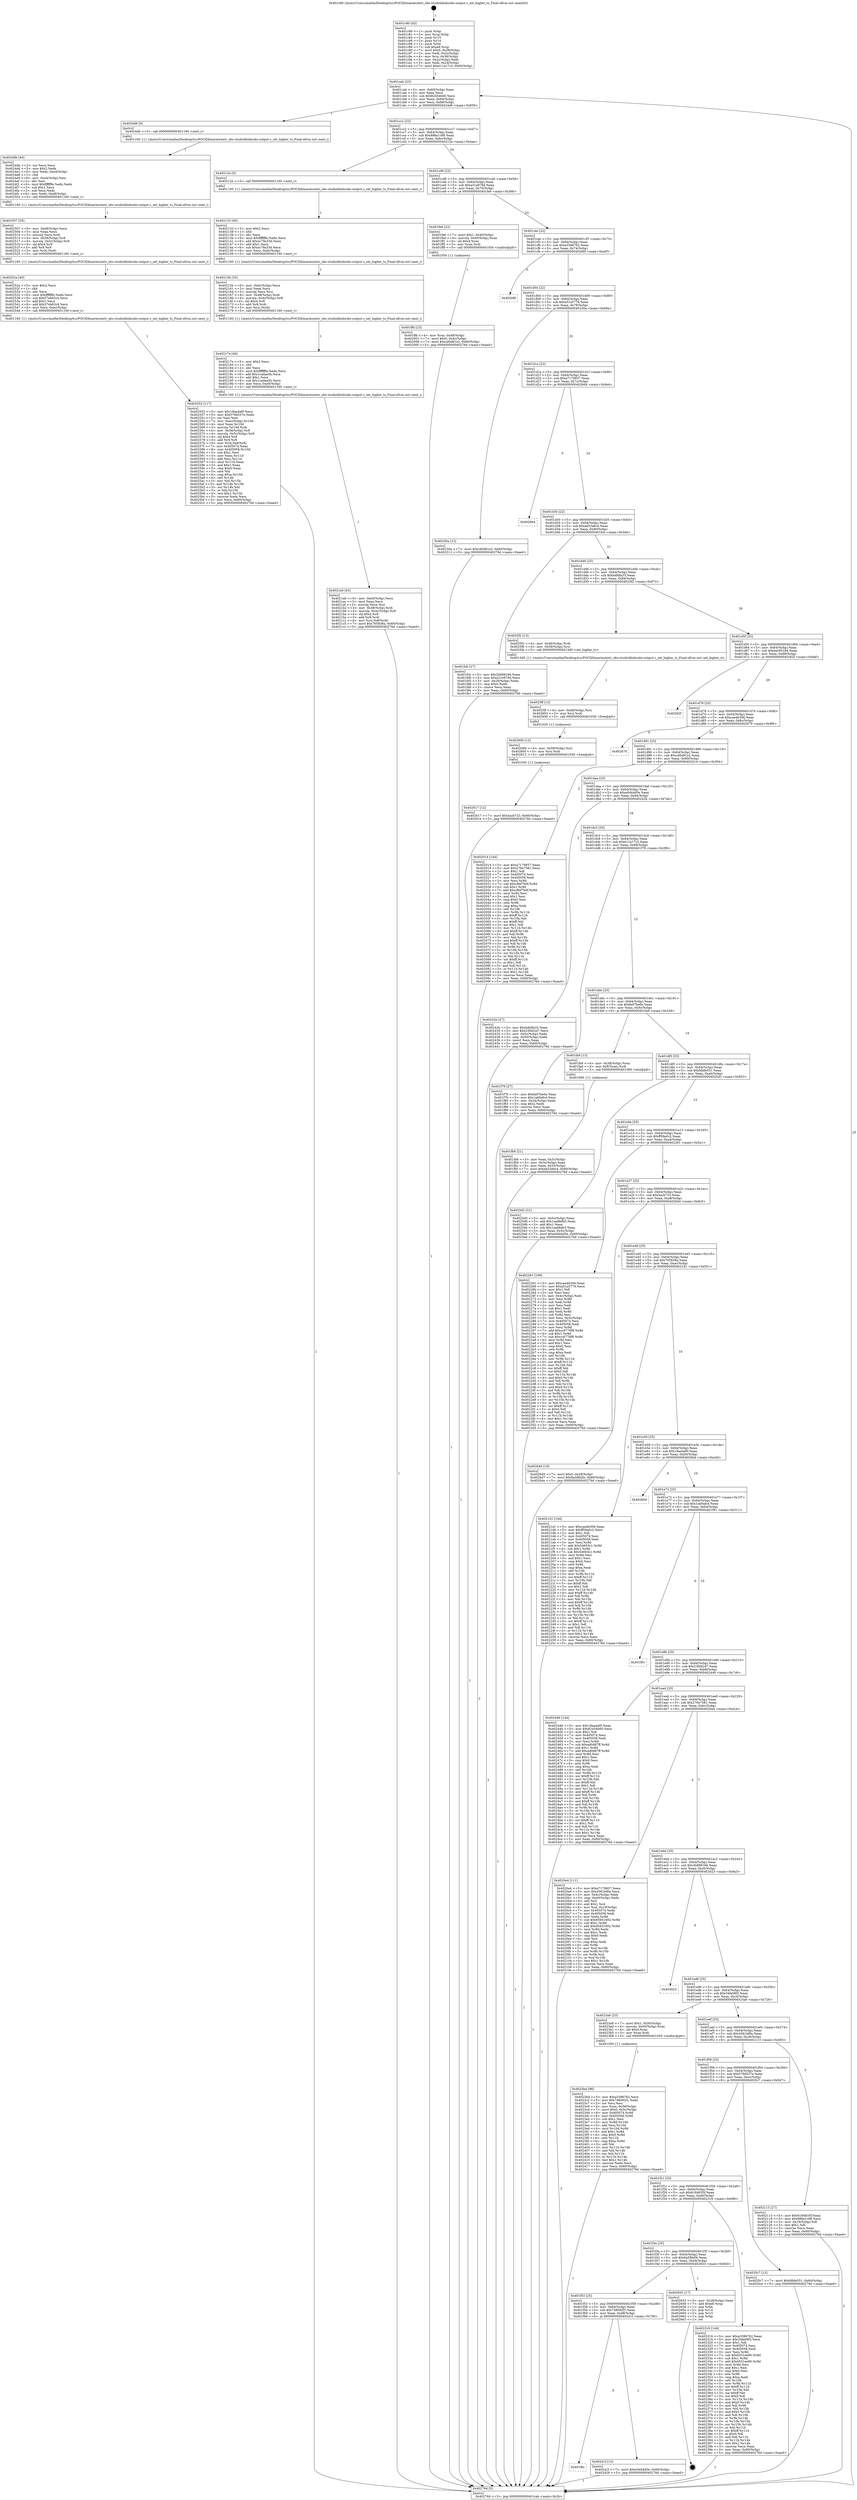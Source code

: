 digraph "0x401c80" {
  label = "0x401c80 (/mnt/c/Users/mathe/Desktop/tcc/POCII/binaries/extr_obs-studiolibobsobs-output.c_set_higher_ts_Final-ollvm.out::main(0))"
  labelloc = "t"
  node[shape=record]

  Entry [label="",width=0.3,height=0.3,shape=circle,fillcolor=black,style=filled]
  "0x401cab" [label="{
     0x401cab [23]\l
     | [instrs]\l
     &nbsp;&nbsp;0x401cab \<+3\>: mov -0x60(%rbp),%eax\l
     &nbsp;&nbsp;0x401cae \<+2\>: mov %eax,%ecx\l
     &nbsp;&nbsp;0x401cb0 \<+6\>: sub $0x82454b60,%ecx\l
     &nbsp;&nbsp;0x401cb6 \<+3\>: mov %eax,-0x64(%rbp)\l
     &nbsp;&nbsp;0x401cb9 \<+3\>: mov %ecx,-0x68(%rbp)\l
     &nbsp;&nbsp;0x401cbc \<+6\>: je 00000000004024d6 \<main+0x856\>\l
  }"]
  "0x4024d6" [label="{
     0x4024d6 [5]\l
     | [instrs]\l
     &nbsp;&nbsp;0x4024d6 \<+5\>: call 0000000000401160 \<next_i\>\l
     | [calls]\l
     &nbsp;&nbsp;0x401160 \{1\} (/mnt/c/Users/mathe/Desktop/tcc/POCII/binaries/extr_obs-studiolibobsobs-output.c_set_higher_ts_Final-ollvm.out::next_i)\l
  }"]
  "0x401cc2" [label="{
     0x401cc2 [22]\l
     | [instrs]\l
     &nbsp;&nbsp;0x401cc2 \<+5\>: jmp 0000000000401cc7 \<main+0x47\>\l
     &nbsp;&nbsp;0x401cc7 \<+3\>: mov -0x64(%rbp),%eax\l
     &nbsp;&nbsp;0x401cca \<+5\>: sub $0x888a1c98,%eax\l
     &nbsp;&nbsp;0x401ccf \<+3\>: mov %eax,-0x6c(%rbp)\l
     &nbsp;&nbsp;0x401cd2 \<+6\>: je 000000000040212e \<main+0x4ae\>\l
  }"]
  Exit [label="",width=0.3,height=0.3,shape=circle,fillcolor=black,style=filled,peripheries=2]
  "0x40212e" [label="{
     0x40212e [5]\l
     | [instrs]\l
     &nbsp;&nbsp;0x40212e \<+5\>: call 0000000000401160 \<next_i\>\l
     | [calls]\l
     &nbsp;&nbsp;0x401160 \{1\} (/mnt/c/Users/mathe/Desktop/tcc/POCII/binaries/extr_obs-studiolibobsobs-output.c_set_higher_ts_Final-ollvm.out::next_i)\l
  }"]
  "0x401cd8" [label="{
     0x401cd8 [22]\l
     | [instrs]\l
     &nbsp;&nbsp;0x401cd8 \<+5\>: jmp 0000000000401cdd \<main+0x5d\>\l
     &nbsp;&nbsp;0x401cdd \<+3\>: mov -0x64(%rbp),%eax\l
     &nbsp;&nbsp;0x401ce0 \<+5\>: sub $0xa31e9794,%eax\l
     &nbsp;&nbsp;0x401ce5 \<+3\>: mov %eax,-0x70(%rbp)\l
     &nbsp;&nbsp;0x401ce8 \<+6\>: je 0000000000401fe6 \<main+0x366\>\l
  }"]
  "0x402617" [label="{
     0x402617 [12]\l
     | [instrs]\l
     &nbsp;&nbsp;0x402617 \<+7\>: movl $0x5acb723,-0x60(%rbp)\l
     &nbsp;&nbsp;0x40261e \<+5\>: jmp 000000000040276d \<main+0xaed\>\l
  }"]
  "0x401fe6" [label="{
     0x401fe6 [23]\l
     | [instrs]\l
     &nbsp;&nbsp;0x401fe6 \<+7\>: movl $0x1,-0x40(%rbp)\l
     &nbsp;&nbsp;0x401fed \<+4\>: movslq -0x40(%rbp),%rax\l
     &nbsp;&nbsp;0x401ff1 \<+4\>: shl $0x4,%rax\l
     &nbsp;&nbsp;0x401ff5 \<+3\>: mov %rax,%rdi\l
     &nbsp;&nbsp;0x401ff8 \<+5\>: call 0000000000401050 \<malloc@plt\>\l
     | [calls]\l
     &nbsp;&nbsp;0x401050 \{1\} (unknown)\l
  }"]
  "0x401cee" [label="{
     0x401cee [22]\l
     | [instrs]\l
     &nbsp;&nbsp;0x401cee \<+5\>: jmp 0000000000401cf3 \<main+0x73\>\l
     &nbsp;&nbsp;0x401cf3 \<+3\>: mov -0x64(%rbp),%eax\l
     &nbsp;&nbsp;0x401cf6 \<+5\>: sub $0xa3396762,%eax\l
     &nbsp;&nbsp;0x401cfb \<+3\>: mov %eax,-0x74(%rbp)\l
     &nbsp;&nbsp;0x401cfe \<+6\>: je 000000000040268f \<main+0xa0f\>\l
  }"]
  "0x40260b" [label="{
     0x40260b [12]\l
     | [instrs]\l
     &nbsp;&nbsp;0x40260b \<+4\>: mov -0x58(%rbp),%rsi\l
     &nbsp;&nbsp;0x40260f \<+3\>: mov %rsi,%rdi\l
     &nbsp;&nbsp;0x402612 \<+5\>: call 0000000000401030 \<free@plt\>\l
     | [calls]\l
     &nbsp;&nbsp;0x401030 \{1\} (unknown)\l
  }"]
  "0x40268f" [label="{
     0x40268f\l
  }", style=dashed]
  "0x401d04" [label="{
     0x401d04 [22]\l
     | [instrs]\l
     &nbsp;&nbsp;0x401d04 \<+5\>: jmp 0000000000401d09 \<main+0x89\>\l
     &nbsp;&nbsp;0x401d09 \<+3\>: mov -0x64(%rbp),%eax\l
     &nbsp;&nbsp;0x401d0c \<+5\>: sub $0xa51a5776,%eax\l
     &nbsp;&nbsp;0x401d11 \<+3\>: mov %eax,-0x78(%rbp)\l
     &nbsp;&nbsp;0x401d14 \<+6\>: je 000000000040230a \<main+0x68a\>\l
  }"]
  "0x4025ff" [label="{
     0x4025ff [12]\l
     | [instrs]\l
     &nbsp;&nbsp;0x4025ff \<+4\>: mov -0x48(%rbp),%rsi\l
     &nbsp;&nbsp;0x402603 \<+3\>: mov %rsi,%rdi\l
     &nbsp;&nbsp;0x402606 \<+5\>: call 0000000000401030 \<free@plt\>\l
     | [calls]\l
     &nbsp;&nbsp;0x401030 \{1\} (unknown)\l
  }"]
  "0x40230a" [label="{
     0x40230a [12]\l
     | [instrs]\l
     &nbsp;&nbsp;0x40230a \<+7\>: movl $0xcd0d81e2,-0x60(%rbp)\l
     &nbsp;&nbsp;0x402311 \<+5\>: jmp 000000000040276d \<main+0xaed\>\l
  }"]
  "0x401d1a" [label="{
     0x401d1a [22]\l
     | [instrs]\l
     &nbsp;&nbsp;0x401d1a \<+5\>: jmp 0000000000401d1f \<main+0x9f\>\l
     &nbsp;&nbsp;0x401d1f \<+3\>: mov -0x64(%rbp),%eax\l
     &nbsp;&nbsp;0x401d22 \<+5\>: sub $0xa7179937,%eax\l
     &nbsp;&nbsp;0x401d27 \<+3\>: mov %eax,-0x7c(%rbp)\l
     &nbsp;&nbsp;0x401d2a \<+6\>: je 0000000000402664 \<main+0x9e4\>\l
  }"]
  "0x402552" [label="{
     0x402552 [117]\l
     | [instrs]\l
     &nbsp;&nbsp;0x402552 \<+5\>: mov $0x18aa4af0,%ecx\l
     &nbsp;&nbsp;0x402557 \<+5\>: mov $0x579d537e,%edx\l
     &nbsp;&nbsp;0x40255c \<+2\>: xor %esi,%esi\l
     &nbsp;&nbsp;0x40255e \<+7\>: mov -0xec(%rbp),%r10d\l
     &nbsp;&nbsp;0x402565 \<+4\>: imul %eax,%r10d\l
     &nbsp;&nbsp;0x402569 \<+3\>: movslq %r10d,%rdi\l
     &nbsp;&nbsp;0x40256c \<+4\>: mov -0x58(%rbp),%r8\l
     &nbsp;&nbsp;0x402570 \<+4\>: movslq -0x5c(%rbp),%r9\l
     &nbsp;&nbsp;0x402574 \<+4\>: shl $0x4,%r9\l
     &nbsp;&nbsp;0x402578 \<+3\>: add %r9,%r8\l
     &nbsp;&nbsp;0x40257b \<+4\>: mov %rdi,0x8(%r8)\l
     &nbsp;&nbsp;0x40257f \<+7\>: mov 0x405074,%eax\l
     &nbsp;&nbsp;0x402586 \<+8\>: mov 0x405058,%r10d\l
     &nbsp;&nbsp;0x40258e \<+3\>: sub $0x1,%esi\l
     &nbsp;&nbsp;0x402591 \<+3\>: mov %eax,%r11d\l
     &nbsp;&nbsp;0x402594 \<+3\>: add %esi,%r11d\l
     &nbsp;&nbsp;0x402597 \<+4\>: imul %r11d,%eax\l
     &nbsp;&nbsp;0x40259b \<+3\>: and $0x1,%eax\l
     &nbsp;&nbsp;0x40259e \<+3\>: cmp $0x0,%eax\l
     &nbsp;&nbsp;0x4025a1 \<+3\>: sete %bl\l
     &nbsp;&nbsp;0x4025a4 \<+4\>: cmp $0xa,%r10d\l
     &nbsp;&nbsp;0x4025a8 \<+4\>: setl %r14b\l
     &nbsp;&nbsp;0x4025ac \<+3\>: mov %bl,%r15b\l
     &nbsp;&nbsp;0x4025af \<+3\>: and %r14b,%r15b\l
     &nbsp;&nbsp;0x4025b2 \<+3\>: xor %r14b,%bl\l
     &nbsp;&nbsp;0x4025b5 \<+3\>: or %bl,%r15b\l
     &nbsp;&nbsp;0x4025b8 \<+4\>: test $0x1,%r15b\l
     &nbsp;&nbsp;0x4025bc \<+3\>: cmovne %edx,%ecx\l
     &nbsp;&nbsp;0x4025bf \<+3\>: mov %ecx,-0x60(%rbp)\l
     &nbsp;&nbsp;0x4025c2 \<+5\>: jmp 000000000040276d \<main+0xaed\>\l
  }"]
  "0x402664" [label="{
     0x402664\l
  }", style=dashed]
  "0x401d30" [label="{
     0x401d30 [22]\l
     | [instrs]\l
     &nbsp;&nbsp;0x401d30 \<+5\>: jmp 0000000000401d35 \<main+0xb5\>\l
     &nbsp;&nbsp;0x401d35 \<+3\>: mov -0x64(%rbp),%eax\l
     &nbsp;&nbsp;0x401d38 \<+5\>: sub $0xab53a6c4,%eax\l
     &nbsp;&nbsp;0x401d3d \<+3\>: mov %eax,-0x80(%rbp)\l
     &nbsp;&nbsp;0x401d40 \<+6\>: je 0000000000401fcb \<main+0x34b\>\l
  }"]
  "0x40252a" [label="{
     0x40252a [40]\l
     | [instrs]\l
     &nbsp;&nbsp;0x40252a \<+5\>: mov $0x2,%ecx\l
     &nbsp;&nbsp;0x40252f \<+1\>: cltd\l
     &nbsp;&nbsp;0x402530 \<+2\>: idiv %ecx\l
     &nbsp;&nbsp;0x402532 \<+6\>: imul $0xfffffffe,%edx,%ecx\l
     &nbsp;&nbsp;0x402538 \<+6\>: sub $0x57eb62c4,%ecx\l
     &nbsp;&nbsp;0x40253e \<+3\>: add $0x1,%ecx\l
     &nbsp;&nbsp;0x402541 \<+6\>: add $0x57eb62c4,%ecx\l
     &nbsp;&nbsp;0x402547 \<+6\>: mov %ecx,-0xec(%rbp)\l
     &nbsp;&nbsp;0x40254d \<+5\>: call 0000000000401160 \<next_i\>\l
     | [calls]\l
     &nbsp;&nbsp;0x401160 \{1\} (/mnt/c/Users/mathe/Desktop/tcc/POCII/binaries/extr_obs-studiolibobsobs-output.c_set_higher_ts_Final-ollvm.out::next_i)\l
  }"]
  "0x401fcb" [label="{
     0x401fcb [27]\l
     | [instrs]\l
     &nbsp;&nbsp;0x401fcb \<+5\>: mov $0x2b898166,%eax\l
     &nbsp;&nbsp;0x401fd0 \<+5\>: mov $0xa31e9794,%ecx\l
     &nbsp;&nbsp;0x401fd5 \<+3\>: mov -0x20(%rbp),%edx\l
     &nbsp;&nbsp;0x401fd8 \<+3\>: cmp $0x0,%edx\l
     &nbsp;&nbsp;0x401fdb \<+3\>: cmove %ecx,%eax\l
     &nbsp;&nbsp;0x401fde \<+3\>: mov %eax,-0x60(%rbp)\l
     &nbsp;&nbsp;0x401fe1 \<+5\>: jmp 000000000040276d \<main+0xaed\>\l
  }"]
  "0x401d46" [label="{
     0x401d46 [25]\l
     | [instrs]\l
     &nbsp;&nbsp;0x401d46 \<+5\>: jmp 0000000000401d4b \<main+0xcb\>\l
     &nbsp;&nbsp;0x401d4b \<+3\>: mov -0x64(%rbp),%eax\l
     &nbsp;&nbsp;0x401d4e \<+5\>: sub $0xbdfdfa33,%eax\l
     &nbsp;&nbsp;0x401d53 \<+6\>: mov %eax,-0x84(%rbp)\l
     &nbsp;&nbsp;0x401d59 \<+6\>: je 00000000004025f2 \<main+0x972\>\l
  }"]
  "0x402507" [label="{
     0x402507 [35]\l
     | [instrs]\l
     &nbsp;&nbsp;0x402507 \<+6\>: mov -0xe8(%rbp),%ecx\l
     &nbsp;&nbsp;0x40250d \<+3\>: imul %eax,%ecx\l
     &nbsp;&nbsp;0x402510 \<+3\>: movslq %ecx,%rdi\l
     &nbsp;&nbsp;0x402513 \<+4\>: mov -0x58(%rbp),%r8\l
     &nbsp;&nbsp;0x402517 \<+4\>: movslq -0x5c(%rbp),%r9\l
     &nbsp;&nbsp;0x40251b \<+4\>: shl $0x4,%r9\l
     &nbsp;&nbsp;0x40251f \<+3\>: add %r9,%r8\l
     &nbsp;&nbsp;0x402522 \<+3\>: mov %rdi,(%r8)\l
     &nbsp;&nbsp;0x402525 \<+5\>: call 0000000000401160 \<next_i\>\l
     | [calls]\l
     &nbsp;&nbsp;0x401160 \{1\} (/mnt/c/Users/mathe/Desktop/tcc/POCII/binaries/extr_obs-studiolibobsobs-output.c_set_higher_ts_Final-ollvm.out::next_i)\l
  }"]
  "0x4025f2" [label="{
     0x4025f2 [13]\l
     | [instrs]\l
     &nbsp;&nbsp;0x4025f2 \<+4\>: mov -0x48(%rbp),%rdi\l
     &nbsp;&nbsp;0x4025f6 \<+4\>: mov -0x58(%rbp),%rsi\l
     &nbsp;&nbsp;0x4025fa \<+5\>: call 00000000004013d0 \<set_higher_ts\>\l
     | [calls]\l
     &nbsp;&nbsp;0x4013d0 \{1\} (/mnt/c/Users/mathe/Desktop/tcc/POCII/binaries/extr_obs-studiolibobsobs-output.c_set_higher_ts_Final-ollvm.out::set_higher_ts)\l
  }"]
  "0x401d5f" [label="{
     0x401d5f [25]\l
     | [instrs]\l
     &nbsp;&nbsp;0x401d5f \<+5\>: jmp 0000000000401d64 \<main+0xe4\>\l
     &nbsp;&nbsp;0x401d64 \<+3\>: mov -0x64(%rbp),%eax\l
     &nbsp;&nbsp;0x401d67 \<+5\>: sub $0xbec9518d,%eax\l
     &nbsp;&nbsp;0x401d6c \<+6\>: mov %eax,-0x88(%rbp)\l
     &nbsp;&nbsp;0x401d72 \<+6\>: je 000000000040262f \<main+0x9af\>\l
  }"]
  "0x4024db" [label="{
     0x4024db [44]\l
     | [instrs]\l
     &nbsp;&nbsp;0x4024db \<+2\>: xor %ecx,%ecx\l
     &nbsp;&nbsp;0x4024dd \<+5\>: mov $0x2,%edx\l
     &nbsp;&nbsp;0x4024e2 \<+6\>: mov %edx,-0xe4(%rbp)\l
     &nbsp;&nbsp;0x4024e8 \<+1\>: cltd\l
     &nbsp;&nbsp;0x4024e9 \<+6\>: mov -0xe4(%rbp),%esi\l
     &nbsp;&nbsp;0x4024ef \<+2\>: idiv %esi\l
     &nbsp;&nbsp;0x4024f1 \<+6\>: imul $0xfffffffe,%edx,%edx\l
     &nbsp;&nbsp;0x4024f7 \<+3\>: sub $0x1,%ecx\l
     &nbsp;&nbsp;0x4024fa \<+2\>: sub %ecx,%edx\l
     &nbsp;&nbsp;0x4024fc \<+6\>: mov %edx,-0xe8(%rbp)\l
     &nbsp;&nbsp;0x402502 \<+5\>: call 0000000000401160 \<next_i\>\l
     | [calls]\l
     &nbsp;&nbsp;0x401160 \{1\} (/mnt/c/Users/mathe/Desktop/tcc/POCII/binaries/extr_obs-studiolibobsobs-output.c_set_higher_ts_Final-ollvm.out::next_i)\l
  }"]
  "0x40262f" [label="{
     0x40262f\l
  }", style=dashed]
  "0x401d78" [label="{
     0x401d78 [25]\l
     | [instrs]\l
     &nbsp;&nbsp;0x401d78 \<+5\>: jmp 0000000000401d7d \<main+0xfd\>\l
     &nbsp;&nbsp;0x401d7d \<+3\>: mov -0x64(%rbp),%eax\l
     &nbsp;&nbsp;0x401d80 \<+5\>: sub $0xcae4b306,%eax\l
     &nbsp;&nbsp;0x401d85 \<+6\>: mov %eax,-0x8c(%rbp)\l
     &nbsp;&nbsp;0x401d8b \<+6\>: je 0000000000402670 \<main+0x9f0\>\l
  }"]
  "0x401f6c" [label="{
     0x401f6c\l
  }", style=dashed]
  "0x402670" [label="{
     0x402670\l
  }", style=dashed]
  "0x401d91" [label="{
     0x401d91 [25]\l
     | [instrs]\l
     &nbsp;&nbsp;0x401d91 \<+5\>: jmp 0000000000401d96 \<main+0x116\>\l
     &nbsp;&nbsp;0x401d96 \<+3\>: mov -0x64(%rbp),%eax\l
     &nbsp;&nbsp;0x401d99 \<+5\>: sub $0xcd0d81e2,%eax\l
     &nbsp;&nbsp;0x401d9e \<+6\>: mov %eax,-0x90(%rbp)\l
     &nbsp;&nbsp;0x401da4 \<+6\>: je 0000000000402014 \<main+0x394\>\l
  }"]
  "0x40241f" [label="{
     0x40241f [12]\l
     | [instrs]\l
     &nbsp;&nbsp;0x40241f \<+7\>: movl $0xe0d44d5e,-0x60(%rbp)\l
     &nbsp;&nbsp;0x402426 \<+5\>: jmp 000000000040276d \<main+0xaed\>\l
  }"]
  "0x402014" [label="{
     0x402014 [144]\l
     | [instrs]\l
     &nbsp;&nbsp;0x402014 \<+5\>: mov $0xa7179937,%eax\l
     &nbsp;&nbsp;0x402019 \<+5\>: mov $0x276e7581,%ecx\l
     &nbsp;&nbsp;0x40201e \<+2\>: mov $0x1,%dl\l
     &nbsp;&nbsp;0x402020 \<+7\>: mov 0x405074,%esi\l
     &nbsp;&nbsp;0x402027 \<+7\>: mov 0x405058,%edi\l
     &nbsp;&nbsp;0x40202e \<+3\>: mov %esi,%r8d\l
     &nbsp;&nbsp;0x402031 \<+7\>: sub $0xc8bf7b0f,%r8d\l
     &nbsp;&nbsp;0x402038 \<+4\>: sub $0x1,%r8d\l
     &nbsp;&nbsp;0x40203c \<+7\>: add $0xc8bf7b0f,%r8d\l
     &nbsp;&nbsp;0x402043 \<+4\>: imul %r8d,%esi\l
     &nbsp;&nbsp;0x402047 \<+3\>: and $0x1,%esi\l
     &nbsp;&nbsp;0x40204a \<+3\>: cmp $0x0,%esi\l
     &nbsp;&nbsp;0x40204d \<+4\>: sete %r9b\l
     &nbsp;&nbsp;0x402051 \<+3\>: cmp $0xa,%edi\l
     &nbsp;&nbsp;0x402054 \<+4\>: setl %r10b\l
     &nbsp;&nbsp;0x402058 \<+3\>: mov %r9b,%r11b\l
     &nbsp;&nbsp;0x40205b \<+4\>: xor $0xff,%r11b\l
     &nbsp;&nbsp;0x40205f \<+3\>: mov %r10b,%bl\l
     &nbsp;&nbsp;0x402062 \<+3\>: xor $0xff,%bl\l
     &nbsp;&nbsp;0x402065 \<+3\>: xor $0x1,%dl\l
     &nbsp;&nbsp;0x402068 \<+3\>: mov %r11b,%r14b\l
     &nbsp;&nbsp;0x40206b \<+4\>: and $0xff,%r14b\l
     &nbsp;&nbsp;0x40206f \<+3\>: and %dl,%r9b\l
     &nbsp;&nbsp;0x402072 \<+3\>: mov %bl,%r15b\l
     &nbsp;&nbsp;0x402075 \<+4\>: and $0xff,%r15b\l
     &nbsp;&nbsp;0x402079 \<+3\>: and %dl,%r10b\l
     &nbsp;&nbsp;0x40207c \<+3\>: or %r9b,%r14b\l
     &nbsp;&nbsp;0x40207f \<+3\>: or %r10b,%r15b\l
     &nbsp;&nbsp;0x402082 \<+3\>: xor %r15b,%r14b\l
     &nbsp;&nbsp;0x402085 \<+3\>: or %bl,%r11b\l
     &nbsp;&nbsp;0x402088 \<+4\>: xor $0xff,%r11b\l
     &nbsp;&nbsp;0x40208c \<+3\>: or $0x1,%dl\l
     &nbsp;&nbsp;0x40208f \<+3\>: and %dl,%r11b\l
     &nbsp;&nbsp;0x402092 \<+3\>: or %r11b,%r14b\l
     &nbsp;&nbsp;0x402095 \<+4\>: test $0x1,%r14b\l
     &nbsp;&nbsp;0x402099 \<+3\>: cmovne %ecx,%eax\l
     &nbsp;&nbsp;0x40209c \<+3\>: mov %eax,-0x60(%rbp)\l
     &nbsp;&nbsp;0x40209f \<+5\>: jmp 000000000040276d \<main+0xaed\>\l
  }"]
  "0x401daa" [label="{
     0x401daa [25]\l
     | [instrs]\l
     &nbsp;&nbsp;0x401daa \<+5\>: jmp 0000000000401daf \<main+0x12f\>\l
     &nbsp;&nbsp;0x401daf \<+3\>: mov -0x64(%rbp),%eax\l
     &nbsp;&nbsp;0x401db2 \<+5\>: sub $0xe0d44d5e,%eax\l
     &nbsp;&nbsp;0x401db7 \<+6\>: mov %eax,-0x94(%rbp)\l
     &nbsp;&nbsp;0x401dbd \<+6\>: je 000000000040242b \<main+0x7ab\>\l
  }"]
  "0x401f53" [label="{
     0x401f53 [25]\l
     | [instrs]\l
     &nbsp;&nbsp;0x401f53 \<+5\>: jmp 0000000000401f58 \<main+0x2d8\>\l
     &nbsp;&nbsp;0x401f58 \<+3\>: mov -0x64(%rbp),%eax\l
     &nbsp;&nbsp;0x401f5b \<+5\>: sub $0x748092f1,%eax\l
     &nbsp;&nbsp;0x401f60 \<+6\>: mov %eax,-0xd8(%rbp)\l
     &nbsp;&nbsp;0x401f66 \<+6\>: je 000000000040241f \<main+0x79f\>\l
  }"]
  "0x40242b" [label="{
     0x40242b [27]\l
     | [instrs]\l
     &nbsp;&nbsp;0x40242b \<+5\>: mov $0xbdfdfa33,%eax\l
     &nbsp;&nbsp;0x402430 \<+5\>: mov $0x23fd42d7,%ecx\l
     &nbsp;&nbsp;0x402435 \<+3\>: mov -0x5c(%rbp),%edx\l
     &nbsp;&nbsp;0x402438 \<+3\>: cmp -0x50(%rbp),%edx\l
     &nbsp;&nbsp;0x40243b \<+3\>: cmovl %ecx,%eax\l
     &nbsp;&nbsp;0x40243e \<+3\>: mov %eax,-0x60(%rbp)\l
     &nbsp;&nbsp;0x402441 \<+5\>: jmp 000000000040276d \<main+0xaed\>\l
  }"]
  "0x401dc3" [label="{
     0x401dc3 [25]\l
     | [instrs]\l
     &nbsp;&nbsp;0x401dc3 \<+5\>: jmp 0000000000401dc8 \<main+0x148\>\l
     &nbsp;&nbsp;0x401dc8 \<+3\>: mov -0x64(%rbp),%eax\l
     &nbsp;&nbsp;0x401dcb \<+5\>: sub $0xe11a17c3,%eax\l
     &nbsp;&nbsp;0x401dd0 \<+6\>: mov %eax,-0x98(%rbp)\l
     &nbsp;&nbsp;0x401dd6 \<+6\>: je 0000000000401f76 \<main+0x2f6\>\l
  }"]
  "0x402653" [label="{
     0x402653 [17]\l
     | [instrs]\l
     &nbsp;&nbsp;0x402653 \<+3\>: mov -0x28(%rbp),%eax\l
     &nbsp;&nbsp;0x402656 \<+7\>: add $0xe8,%rsp\l
     &nbsp;&nbsp;0x40265d \<+1\>: pop %rbx\l
     &nbsp;&nbsp;0x40265e \<+2\>: pop %r14\l
     &nbsp;&nbsp;0x402660 \<+2\>: pop %r15\l
     &nbsp;&nbsp;0x402662 \<+1\>: pop %rbp\l
     &nbsp;&nbsp;0x402663 \<+1\>: ret\l
  }"]
  "0x401f76" [label="{
     0x401f76 [27]\l
     | [instrs]\l
     &nbsp;&nbsp;0x401f76 \<+5\>: mov $0xfa97be0e,%eax\l
     &nbsp;&nbsp;0x401f7b \<+5\>: mov $0x1ab0afcd,%ecx\l
     &nbsp;&nbsp;0x401f80 \<+3\>: mov -0x24(%rbp),%edx\l
     &nbsp;&nbsp;0x401f83 \<+3\>: cmp $0x2,%edx\l
     &nbsp;&nbsp;0x401f86 \<+3\>: cmovne %ecx,%eax\l
     &nbsp;&nbsp;0x401f89 \<+3\>: mov %eax,-0x60(%rbp)\l
     &nbsp;&nbsp;0x401f8c \<+5\>: jmp 000000000040276d \<main+0xaed\>\l
  }"]
  "0x401ddc" [label="{
     0x401ddc [25]\l
     | [instrs]\l
     &nbsp;&nbsp;0x401ddc \<+5\>: jmp 0000000000401de1 \<main+0x161\>\l
     &nbsp;&nbsp;0x401de1 \<+3\>: mov -0x64(%rbp),%eax\l
     &nbsp;&nbsp;0x401de4 \<+5\>: sub $0xfa97be0e,%eax\l
     &nbsp;&nbsp;0x401de9 \<+6\>: mov %eax,-0x9c(%rbp)\l
     &nbsp;&nbsp;0x401def \<+6\>: je 0000000000401fa9 \<main+0x329\>\l
  }"]
  "0x40276d" [label="{
     0x40276d [5]\l
     | [instrs]\l
     &nbsp;&nbsp;0x40276d \<+5\>: jmp 0000000000401cab \<main+0x2b\>\l
  }"]
  "0x401c80" [label="{
     0x401c80 [43]\l
     | [instrs]\l
     &nbsp;&nbsp;0x401c80 \<+1\>: push %rbp\l
     &nbsp;&nbsp;0x401c81 \<+3\>: mov %rsp,%rbp\l
     &nbsp;&nbsp;0x401c84 \<+2\>: push %r15\l
     &nbsp;&nbsp;0x401c86 \<+2\>: push %r14\l
     &nbsp;&nbsp;0x401c88 \<+1\>: push %rbx\l
     &nbsp;&nbsp;0x401c89 \<+7\>: sub $0xe8,%rsp\l
     &nbsp;&nbsp;0x401c90 \<+7\>: movl $0x0,-0x28(%rbp)\l
     &nbsp;&nbsp;0x401c97 \<+3\>: mov %edi,-0x2c(%rbp)\l
     &nbsp;&nbsp;0x401c9a \<+4\>: mov %rsi,-0x38(%rbp)\l
     &nbsp;&nbsp;0x401c9e \<+3\>: mov -0x2c(%rbp),%edi\l
     &nbsp;&nbsp;0x401ca1 \<+3\>: mov %edi,-0x24(%rbp)\l
     &nbsp;&nbsp;0x401ca4 \<+7\>: movl $0xe11a17c3,-0x60(%rbp)\l
  }"]
  "0x4023bd" [label="{
     0x4023bd [98]\l
     | [instrs]\l
     &nbsp;&nbsp;0x4023bd \<+5\>: mov $0xa3396762,%ecx\l
     &nbsp;&nbsp;0x4023c2 \<+5\>: mov $0x748092f1,%edx\l
     &nbsp;&nbsp;0x4023c7 \<+2\>: xor %esi,%esi\l
     &nbsp;&nbsp;0x4023c9 \<+4\>: mov %rax,-0x58(%rbp)\l
     &nbsp;&nbsp;0x4023cd \<+7\>: movl $0x0,-0x5c(%rbp)\l
     &nbsp;&nbsp;0x4023d4 \<+8\>: mov 0x405074,%r8d\l
     &nbsp;&nbsp;0x4023dc \<+8\>: mov 0x405058,%r9d\l
     &nbsp;&nbsp;0x4023e4 \<+3\>: sub $0x1,%esi\l
     &nbsp;&nbsp;0x4023e7 \<+3\>: mov %r8d,%r10d\l
     &nbsp;&nbsp;0x4023ea \<+3\>: add %esi,%r10d\l
     &nbsp;&nbsp;0x4023ed \<+4\>: imul %r10d,%r8d\l
     &nbsp;&nbsp;0x4023f1 \<+4\>: and $0x1,%r8d\l
     &nbsp;&nbsp;0x4023f5 \<+4\>: cmp $0x0,%r8d\l
     &nbsp;&nbsp;0x4023f9 \<+4\>: sete %r11b\l
     &nbsp;&nbsp;0x4023fd \<+4\>: cmp $0xa,%r9d\l
     &nbsp;&nbsp;0x402401 \<+3\>: setl %bl\l
     &nbsp;&nbsp;0x402404 \<+3\>: mov %r11b,%r14b\l
     &nbsp;&nbsp;0x402407 \<+3\>: and %bl,%r14b\l
     &nbsp;&nbsp;0x40240a \<+3\>: xor %bl,%r11b\l
     &nbsp;&nbsp;0x40240d \<+3\>: or %r11b,%r14b\l
     &nbsp;&nbsp;0x402410 \<+4\>: test $0x1,%r14b\l
     &nbsp;&nbsp;0x402414 \<+3\>: cmovne %edx,%ecx\l
     &nbsp;&nbsp;0x402417 \<+3\>: mov %ecx,-0x60(%rbp)\l
     &nbsp;&nbsp;0x40241a \<+5\>: jmp 000000000040276d \<main+0xaed\>\l
  }"]
  "0x401fa9" [label="{
     0x401fa9 [13]\l
     | [instrs]\l
     &nbsp;&nbsp;0x401fa9 \<+4\>: mov -0x38(%rbp),%rax\l
     &nbsp;&nbsp;0x401fad \<+4\>: mov 0x8(%rax),%rdi\l
     &nbsp;&nbsp;0x401fb1 \<+5\>: call 0000000000401060 \<atoi@plt\>\l
     | [calls]\l
     &nbsp;&nbsp;0x401060 \{1\} (unknown)\l
  }"]
  "0x401df5" [label="{
     0x401df5 [25]\l
     | [instrs]\l
     &nbsp;&nbsp;0x401df5 \<+5\>: jmp 0000000000401dfa \<main+0x17a\>\l
     &nbsp;&nbsp;0x401dfa \<+3\>: mov -0x64(%rbp),%eax\l
     &nbsp;&nbsp;0x401dfd \<+5\>: sub $0xfdbfe551,%eax\l
     &nbsp;&nbsp;0x401e02 \<+6\>: mov %eax,-0xa0(%rbp)\l
     &nbsp;&nbsp;0x401e08 \<+6\>: je 00000000004025d3 \<main+0x953\>\l
  }"]
  "0x401fb6" [label="{
     0x401fb6 [21]\l
     | [instrs]\l
     &nbsp;&nbsp;0x401fb6 \<+3\>: mov %eax,-0x3c(%rbp)\l
     &nbsp;&nbsp;0x401fb9 \<+3\>: mov -0x3c(%rbp),%eax\l
     &nbsp;&nbsp;0x401fbc \<+3\>: mov %eax,-0x20(%rbp)\l
     &nbsp;&nbsp;0x401fbf \<+7\>: movl $0xab53a6c4,-0x60(%rbp)\l
     &nbsp;&nbsp;0x401fc6 \<+5\>: jmp 000000000040276d \<main+0xaed\>\l
  }"]
  "0x401ffd" [label="{
     0x401ffd [23]\l
     | [instrs]\l
     &nbsp;&nbsp;0x401ffd \<+4\>: mov %rax,-0x48(%rbp)\l
     &nbsp;&nbsp;0x402001 \<+7\>: movl $0x0,-0x4c(%rbp)\l
     &nbsp;&nbsp;0x402008 \<+7\>: movl $0xcd0d81e2,-0x60(%rbp)\l
     &nbsp;&nbsp;0x40200f \<+5\>: jmp 000000000040276d \<main+0xaed\>\l
  }"]
  "0x401f3a" [label="{
     0x401f3a [25]\l
     | [instrs]\l
     &nbsp;&nbsp;0x401f3a \<+5\>: jmp 0000000000401f3f \<main+0x2bf\>\l
     &nbsp;&nbsp;0x401f3f \<+3\>: mov -0x64(%rbp),%eax\l
     &nbsp;&nbsp;0x401f42 \<+5\>: sub $0x6a58fa5b,%eax\l
     &nbsp;&nbsp;0x401f47 \<+6\>: mov %eax,-0xd4(%rbp)\l
     &nbsp;&nbsp;0x401f4d \<+6\>: je 0000000000402653 \<main+0x9d3\>\l
  }"]
  "0x4025d3" [label="{
     0x4025d3 [31]\l
     | [instrs]\l
     &nbsp;&nbsp;0x4025d3 \<+3\>: mov -0x5c(%rbp),%eax\l
     &nbsp;&nbsp;0x4025d6 \<+5\>: add $0x1aa86db3,%eax\l
     &nbsp;&nbsp;0x4025db \<+3\>: add $0x1,%eax\l
     &nbsp;&nbsp;0x4025de \<+5\>: sub $0x1aa86db3,%eax\l
     &nbsp;&nbsp;0x4025e3 \<+3\>: mov %eax,-0x5c(%rbp)\l
     &nbsp;&nbsp;0x4025e6 \<+7\>: movl $0xe0d44d5e,-0x60(%rbp)\l
     &nbsp;&nbsp;0x4025ed \<+5\>: jmp 000000000040276d \<main+0xaed\>\l
  }"]
  "0x401e0e" [label="{
     0x401e0e [25]\l
     | [instrs]\l
     &nbsp;&nbsp;0x401e0e \<+5\>: jmp 0000000000401e13 \<main+0x193\>\l
     &nbsp;&nbsp;0x401e13 \<+3\>: mov -0x64(%rbp),%eax\l
     &nbsp;&nbsp;0x401e16 \<+5\>: sub $0xff59a0c2,%eax\l
     &nbsp;&nbsp;0x401e1b \<+6\>: mov %eax,-0xa4(%rbp)\l
     &nbsp;&nbsp;0x401e21 \<+6\>: je 0000000000402261 \<main+0x5e1\>\l
  }"]
  "0x402316" [label="{
     0x402316 [144]\l
     | [instrs]\l
     &nbsp;&nbsp;0x402316 \<+5\>: mov $0xa3396762,%eax\l
     &nbsp;&nbsp;0x40231b \<+5\>: mov $0x34fa08f3,%ecx\l
     &nbsp;&nbsp;0x402320 \<+2\>: mov $0x1,%dl\l
     &nbsp;&nbsp;0x402322 \<+7\>: mov 0x405074,%esi\l
     &nbsp;&nbsp;0x402329 \<+7\>: mov 0x405058,%edi\l
     &nbsp;&nbsp;0x402330 \<+3\>: mov %esi,%r8d\l
     &nbsp;&nbsp;0x402333 \<+7\>: sub $0x6531ee90,%r8d\l
     &nbsp;&nbsp;0x40233a \<+4\>: sub $0x1,%r8d\l
     &nbsp;&nbsp;0x40233e \<+7\>: add $0x6531ee90,%r8d\l
     &nbsp;&nbsp;0x402345 \<+4\>: imul %r8d,%esi\l
     &nbsp;&nbsp;0x402349 \<+3\>: and $0x1,%esi\l
     &nbsp;&nbsp;0x40234c \<+3\>: cmp $0x0,%esi\l
     &nbsp;&nbsp;0x40234f \<+4\>: sete %r9b\l
     &nbsp;&nbsp;0x402353 \<+3\>: cmp $0xa,%edi\l
     &nbsp;&nbsp;0x402356 \<+4\>: setl %r10b\l
     &nbsp;&nbsp;0x40235a \<+3\>: mov %r9b,%r11b\l
     &nbsp;&nbsp;0x40235d \<+4\>: xor $0xff,%r11b\l
     &nbsp;&nbsp;0x402361 \<+3\>: mov %r10b,%bl\l
     &nbsp;&nbsp;0x402364 \<+3\>: xor $0xff,%bl\l
     &nbsp;&nbsp;0x402367 \<+3\>: xor $0x0,%dl\l
     &nbsp;&nbsp;0x40236a \<+3\>: mov %r11b,%r14b\l
     &nbsp;&nbsp;0x40236d \<+4\>: and $0x0,%r14b\l
     &nbsp;&nbsp;0x402371 \<+3\>: and %dl,%r9b\l
     &nbsp;&nbsp;0x402374 \<+3\>: mov %bl,%r15b\l
     &nbsp;&nbsp;0x402377 \<+4\>: and $0x0,%r15b\l
     &nbsp;&nbsp;0x40237b \<+3\>: and %dl,%r10b\l
     &nbsp;&nbsp;0x40237e \<+3\>: or %r9b,%r14b\l
     &nbsp;&nbsp;0x402381 \<+3\>: or %r10b,%r15b\l
     &nbsp;&nbsp;0x402384 \<+3\>: xor %r15b,%r14b\l
     &nbsp;&nbsp;0x402387 \<+3\>: or %bl,%r11b\l
     &nbsp;&nbsp;0x40238a \<+4\>: xor $0xff,%r11b\l
     &nbsp;&nbsp;0x40238e \<+3\>: or $0x0,%dl\l
     &nbsp;&nbsp;0x402391 \<+3\>: and %dl,%r11b\l
     &nbsp;&nbsp;0x402394 \<+3\>: or %r11b,%r14b\l
     &nbsp;&nbsp;0x402397 \<+4\>: test $0x1,%r14b\l
     &nbsp;&nbsp;0x40239b \<+3\>: cmovne %ecx,%eax\l
     &nbsp;&nbsp;0x40239e \<+3\>: mov %eax,-0x60(%rbp)\l
     &nbsp;&nbsp;0x4023a1 \<+5\>: jmp 000000000040276d \<main+0xaed\>\l
  }"]
  "0x402261" [label="{
     0x402261 [169]\l
     | [instrs]\l
     &nbsp;&nbsp;0x402261 \<+5\>: mov $0xcae4b306,%eax\l
     &nbsp;&nbsp;0x402266 \<+5\>: mov $0xa51a5776,%ecx\l
     &nbsp;&nbsp;0x40226b \<+2\>: mov $0x1,%dl\l
     &nbsp;&nbsp;0x40226d \<+2\>: xor %esi,%esi\l
     &nbsp;&nbsp;0x40226f \<+3\>: mov -0x4c(%rbp),%edi\l
     &nbsp;&nbsp;0x402272 \<+3\>: mov %esi,%r8d\l
     &nbsp;&nbsp;0x402275 \<+3\>: sub %edi,%r8d\l
     &nbsp;&nbsp;0x402278 \<+2\>: mov %esi,%edi\l
     &nbsp;&nbsp;0x40227a \<+3\>: sub $0x1,%edi\l
     &nbsp;&nbsp;0x40227d \<+3\>: add %edi,%r8d\l
     &nbsp;&nbsp;0x402280 \<+3\>: sub %r8d,%esi\l
     &nbsp;&nbsp;0x402283 \<+3\>: mov %esi,-0x4c(%rbp)\l
     &nbsp;&nbsp;0x402286 \<+7\>: mov 0x405074,%esi\l
     &nbsp;&nbsp;0x40228d \<+7\>: mov 0x405058,%edi\l
     &nbsp;&nbsp;0x402294 \<+3\>: mov %esi,%r8d\l
     &nbsp;&nbsp;0x402297 \<+7\>: add $0xcc6776f8,%r8d\l
     &nbsp;&nbsp;0x40229e \<+4\>: sub $0x1,%r8d\l
     &nbsp;&nbsp;0x4022a2 \<+7\>: sub $0xcc6776f8,%r8d\l
     &nbsp;&nbsp;0x4022a9 \<+4\>: imul %r8d,%esi\l
     &nbsp;&nbsp;0x4022ad \<+3\>: and $0x1,%esi\l
     &nbsp;&nbsp;0x4022b0 \<+3\>: cmp $0x0,%esi\l
     &nbsp;&nbsp;0x4022b3 \<+4\>: sete %r9b\l
     &nbsp;&nbsp;0x4022b7 \<+3\>: cmp $0xa,%edi\l
     &nbsp;&nbsp;0x4022ba \<+4\>: setl %r10b\l
     &nbsp;&nbsp;0x4022be \<+3\>: mov %r9b,%r11b\l
     &nbsp;&nbsp;0x4022c1 \<+4\>: xor $0xff,%r11b\l
     &nbsp;&nbsp;0x4022c5 \<+3\>: mov %r10b,%bl\l
     &nbsp;&nbsp;0x4022c8 \<+3\>: xor $0xff,%bl\l
     &nbsp;&nbsp;0x4022cb \<+3\>: xor $0x0,%dl\l
     &nbsp;&nbsp;0x4022ce \<+3\>: mov %r11b,%r14b\l
     &nbsp;&nbsp;0x4022d1 \<+4\>: and $0x0,%r14b\l
     &nbsp;&nbsp;0x4022d5 \<+3\>: and %dl,%r9b\l
     &nbsp;&nbsp;0x4022d8 \<+3\>: mov %bl,%r15b\l
     &nbsp;&nbsp;0x4022db \<+4\>: and $0x0,%r15b\l
     &nbsp;&nbsp;0x4022df \<+3\>: and %dl,%r10b\l
     &nbsp;&nbsp;0x4022e2 \<+3\>: or %r9b,%r14b\l
     &nbsp;&nbsp;0x4022e5 \<+3\>: or %r10b,%r15b\l
     &nbsp;&nbsp;0x4022e8 \<+3\>: xor %r15b,%r14b\l
     &nbsp;&nbsp;0x4022eb \<+3\>: or %bl,%r11b\l
     &nbsp;&nbsp;0x4022ee \<+4\>: xor $0xff,%r11b\l
     &nbsp;&nbsp;0x4022f2 \<+3\>: or $0x0,%dl\l
     &nbsp;&nbsp;0x4022f5 \<+3\>: and %dl,%r11b\l
     &nbsp;&nbsp;0x4022f8 \<+3\>: or %r11b,%r14b\l
     &nbsp;&nbsp;0x4022fb \<+4\>: test $0x1,%r14b\l
     &nbsp;&nbsp;0x4022ff \<+3\>: cmovne %ecx,%eax\l
     &nbsp;&nbsp;0x402302 \<+3\>: mov %eax,-0x60(%rbp)\l
     &nbsp;&nbsp;0x402305 \<+5\>: jmp 000000000040276d \<main+0xaed\>\l
  }"]
  "0x401e27" [label="{
     0x401e27 [25]\l
     | [instrs]\l
     &nbsp;&nbsp;0x401e27 \<+5\>: jmp 0000000000401e2c \<main+0x1ac\>\l
     &nbsp;&nbsp;0x401e2c \<+3\>: mov -0x64(%rbp),%eax\l
     &nbsp;&nbsp;0x401e2f \<+5\>: sub $0x5acb723,%eax\l
     &nbsp;&nbsp;0x401e34 \<+6\>: mov %eax,-0xa8(%rbp)\l
     &nbsp;&nbsp;0x401e3a \<+6\>: je 0000000000402640 \<main+0x9c0\>\l
  }"]
  "0x401f21" [label="{
     0x401f21 [25]\l
     | [instrs]\l
     &nbsp;&nbsp;0x401f21 \<+5\>: jmp 0000000000401f26 \<main+0x2a6\>\l
     &nbsp;&nbsp;0x401f26 \<+3\>: mov -0x64(%rbp),%eax\l
     &nbsp;&nbsp;0x401f29 \<+5\>: sub $0x6184835f,%eax\l
     &nbsp;&nbsp;0x401f2e \<+6\>: mov %eax,-0xd0(%rbp)\l
     &nbsp;&nbsp;0x401f34 \<+6\>: je 0000000000402316 \<main+0x696\>\l
  }"]
  "0x402640" [label="{
     0x402640 [19]\l
     | [instrs]\l
     &nbsp;&nbsp;0x402640 \<+7\>: movl $0x0,-0x28(%rbp)\l
     &nbsp;&nbsp;0x402647 \<+7\>: movl $0x6a58fa5b,-0x60(%rbp)\l
     &nbsp;&nbsp;0x40264e \<+5\>: jmp 000000000040276d \<main+0xaed\>\l
  }"]
  "0x401e40" [label="{
     0x401e40 [25]\l
     | [instrs]\l
     &nbsp;&nbsp;0x401e40 \<+5\>: jmp 0000000000401e45 \<main+0x1c5\>\l
     &nbsp;&nbsp;0x401e45 \<+3\>: mov -0x64(%rbp),%eax\l
     &nbsp;&nbsp;0x401e48 \<+5\>: sub $0x765838a,%eax\l
     &nbsp;&nbsp;0x401e4d \<+6\>: mov %eax,-0xac(%rbp)\l
     &nbsp;&nbsp;0x401e53 \<+6\>: je 00000000004021d1 \<main+0x551\>\l
  }"]
  "0x4025c7" [label="{
     0x4025c7 [12]\l
     | [instrs]\l
     &nbsp;&nbsp;0x4025c7 \<+7\>: movl $0xfdbfe551,-0x60(%rbp)\l
     &nbsp;&nbsp;0x4025ce \<+5\>: jmp 000000000040276d \<main+0xaed\>\l
  }"]
  "0x4021d1" [label="{
     0x4021d1 [144]\l
     | [instrs]\l
     &nbsp;&nbsp;0x4021d1 \<+5\>: mov $0xcae4b306,%eax\l
     &nbsp;&nbsp;0x4021d6 \<+5\>: mov $0xff59a0c2,%ecx\l
     &nbsp;&nbsp;0x4021db \<+2\>: mov $0x1,%dl\l
     &nbsp;&nbsp;0x4021dd \<+7\>: mov 0x405074,%esi\l
     &nbsp;&nbsp;0x4021e4 \<+7\>: mov 0x405058,%edi\l
     &nbsp;&nbsp;0x4021eb \<+3\>: mov %esi,%r8d\l
     &nbsp;&nbsp;0x4021ee \<+7\>: add $0x54603c1,%r8d\l
     &nbsp;&nbsp;0x4021f5 \<+4\>: sub $0x1,%r8d\l
     &nbsp;&nbsp;0x4021f9 \<+7\>: sub $0x54603c1,%r8d\l
     &nbsp;&nbsp;0x402200 \<+4\>: imul %r8d,%esi\l
     &nbsp;&nbsp;0x402204 \<+3\>: and $0x1,%esi\l
     &nbsp;&nbsp;0x402207 \<+3\>: cmp $0x0,%esi\l
     &nbsp;&nbsp;0x40220a \<+4\>: sete %r9b\l
     &nbsp;&nbsp;0x40220e \<+3\>: cmp $0xa,%edi\l
     &nbsp;&nbsp;0x402211 \<+4\>: setl %r10b\l
     &nbsp;&nbsp;0x402215 \<+3\>: mov %r9b,%r11b\l
     &nbsp;&nbsp;0x402218 \<+4\>: xor $0xff,%r11b\l
     &nbsp;&nbsp;0x40221c \<+3\>: mov %r10b,%bl\l
     &nbsp;&nbsp;0x40221f \<+3\>: xor $0xff,%bl\l
     &nbsp;&nbsp;0x402222 \<+3\>: xor $0x1,%dl\l
     &nbsp;&nbsp;0x402225 \<+3\>: mov %r11b,%r14b\l
     &nbsp;&nbsp;0x402228 \<+4\>: and $0xff,%r14b\l
     &nbsp;&nbsp;0x40222c \<+3\>: and %dl,%r9b\l
     &nbsp;&nbsp;0x40222f \<+3\>: mov %bl,%r15b\l
     &nbsp;&nbsp;0x402232 \<+4\>: and $0xff,%r15b\l
     &nbsp;&nbsp;0x402236 \<+3\>: and %dl,%r10b\l
     &nbsp;&nbsp;0x402239 \<+3\>: or %r9b,%r14b\l
     &nbsp;&nbsp;0x40223c \<+3\>: or %r10b,%r15b\l
     &nbsp;&nbsp;0x40223f \<+3\>: xor %r15b,%r14b\l
     &nbsp;&nbsp;0x402242 \<+3\>: or %bl,%r11b\l
     &nbsp;&nbsp;0x402245 \<+4\>: xor $0xff,%r11b\l
     &nbsp;&nbsp;0x402249 \<+3\>: or $0x1,%dl\l
     &nbsp;&nbsp;0x40224c \<+3\>: and %dl,%r11b\l
     &nbsp;&nbsp;0x40224f \<+3\>: or %r11b,%r14b\l
     &nbsp;&nbsp;0x402252 \<+4\>: test $0x1,%r14b\l
     &nbsp;&nbsp;0x402256 \<+3\>: cmovne %ecx,%eax\l
     &nbsp;&nbsp;0x402259 \<+3\>: mov %eax,-0x60(%rbp)\l
     &nbsp;&nbsp;0x40225c \<+5\>: jmp 000000000040276d \<main+0xaed\>\l
  }"]
  "0x401e59" [label="{
     0x401e59 [25]\l
     | [instrs]\l
     &nbsp;&nbsp;0x401e59 \<+5\>: jmp 0000000000401e5e \<main+0x1de\>\l
     &nbsp;&nbsp;0x401e5e \<+3\>: mov -0x64(%rbp),%eax\l
     &nbsp;&nbsp;0x401e61 \<+5\>: sub $0x18aa4af0,%eax\l
     &nbsp;&nbsp;0x401e66 \<+6\>: mov %eax,-0xb0(%rbp)\l
     &nbsp;&nbsp;0x401e6c \<+6\>: je 00000000004026bd \<main+0xa3d\>\l
  }"]
  "0x4021a6" [label="{
     0x4021a6 [43]\l
     | [instrs]\l
     &nbsp;&nbsp;0x4021a6 \<+6\>: mov -0xe0(%rbp),%ecx\l
     &nbsp;&nbsp;0x4021ac \<+3\>: imul %eax,%ecx\l
     &nbsp;&nbsp;0x4021af \<+3\>: movslq %ecx,%rsi\l
     &nbsp;&nbsp;0x4021b2 \<+4\>: mov -0x48(%rbp),%rdi\l
     &nbsp;&nbsp;0x4021b6 \<+4\>: movslq -0x4c(%rbp),%r8\l
     &nbsp;&nbsp;0x4021ba \<+4\>: shl $0x4,%r8\l
     &nbsp;&nbsp;0x4021be \<+3\>: add %r8,%rdi\l
     &nbsp;&nbsp;0x4021c1 \<+4\>: mov %rsi,0x8(%rdi)\l
     &nbsp;&nbsp;0x4021c5 \<+7\>: movl $0x765838a,-0x60(%rbp)\l
     &nbsp;&nbsp;0x4021cc \<+5\>: jmp 000000000040276d \<main+0xaed\>\l
  }"]
  "0x4026bd" [label="{
     0x4026bd\l
  }", style=dashed]
  "0x401e72" [label="{
     0x401e72 [25]\l
     | [instrs]\l
     &nbsp;&nbsp;0x401e72 \<+5\>: jmp 0000000000401e77 \<main+0x1f7\>\l
     &nbsp;&nbsp;0x401e77 \<+3\>: mov -0x64(%rbp),%eax\l
     &nbsp;&nbsp;0x401e7a \<+5\>: sub $0x1ab0afcd,%eax\l
     &nbsp;&nbsp;0x401e7f \<+6\>: mov %eax,-0xb4(%rbp)\l
     &nbsp;&nbsp;0x401e85 \<+6\>: je 0000000000401f91 \<main+0x311\>\l
  }"]
  "0x40217e" [label="{
     0x40217e [40]\l
     | [instrs]\l
     &nbsp;&nbsp;0x40217e \<+5\>: mov $0x2,%ecx\l
     &nbsp;&nbsp;0x402183 \<+1\>: cltd\l
     &nbsp;&nbsp;0x402184 \<+2\>: idiv %ecx\l
     &nbsp;&nbsp;0x402186 \<+6\>: imul $0xfffffffe,%edx,%ecx\l
     &nbsp;&nbsp;0x40218c \<+6\>: add $0x1cadaa5b,%ecx\l
     &nbsp;&nbsp;0x402192 \<+3\>: add $0x1,%ecx\l
     &nbsp;&nbsp;0x402195 \<+6\>: sub $0x1cadaa5b,%ecx\l
     &nbsp;&nbsp;0x40219b \<+6\>: mov %ecx,-0xe0(%rbp)\l
     &nbsp;&nbsp;0x4021a1 \<+5\>: call 0000000000401160 \<next_i\>\l
     | [calls]\l
     &nbsp;&nbsp;0x401160 \{1\} (/mnt/c/Users/mathe/Desktop/tcc/POCII/binaries/extr_obs-studiolibobsobs-output.c_set_higher_ts_Final-ollvm.out::next_i)\l
  }"]
  "0x401f91" [label="{
     0x401f91\l
  }", style=dashed]
  "0x401e8b" [label="{
     0x401e8b [25]\l
     | [instrs]\l
     &nbsp;&nbsp;0x401e8b \<+5\>: jmp 0000000000401e90 \<main+0x210\>\l
     &nbsp;&nbsp;0x401e90 \<+3\>: mov -0x64(%rbp),%eax\l
     &nbsp;&nbsp;0x401e93 \<+5\>: sub $0x23fd42d7,%eax\l
     &nbsp;&nbsp;0x401e98 \<+6\>: mov %eax,-0xb8(%rbp)\l
     &nbsp;&nbsp;0x401e9e \<+6\>: je 0000000000402446 \<main+0x7c6\>\l
  }"]
  "0x40215b" [label="{
     0x40215b [35]\l
     | [instrs]\l
     &nbsp;&nbsp;0x40215b \<+6\>: mov -0xdc(%rbp),%ecx\l
     &nbsp;&nbsp;0x402161 \<+3\>: imul %eax,%ecx\l
     &nbsp;&nbsp;0x402164 \<+3\>: movslq %ecx,%rsi\l
     &nbsp;&nbsp;0x402167 \<+4\>: mov -0x48(%rbp),%rdi\l
     &nbsp;&nbsp;0x40216b \<+4\>: movslq -0x4c(%rbp),%r8\l
     &nbsp;&nbsp;0x40216f \<+4\>: shl $0x4,%r8\l
     &nbsp;&nbsp;0x402173 \<+3\>: add %r8,%rdi\l
     &nbsp;&nbsp;0x402176 \<+3\>: mov %rsi,(%rdi)\l
     &nbsp;&nbsp;0x402179 \<+5\>: call 0000000000401160 \<next_i\>\l
     | [calls]\l
     &nbsp;&nbsp;0x401160 \{1\} (/mnt/c/Users/mathe/Desktop/tcc/POCII/binaries/extr_obs-studiolibobsobs-output.c_set_higher_ts_Final-ollvm.out::next_i)\l
  }"]
  "0x402446" [label="{
     0x402446 [144]\l
     | [instrs]\l
     &nbsp;&nbsp;0x402446 \<+5\>: mov $0x18aa4af0,%eax\l
     &nbsp;&nbsp;0x40244b \<+5\>: mov $0x82454b60,%ecx\l
     &nbsp;&nbsp;0x402450 \<+2\>: mov $0x1,%dl\l
     &nbsp;&nbsp;0x402452 \<+7\>: mov 0x405074,%esi\l
     &nbsp;&nbsp;0x402459 \<+7\>: mov 0x405058,%edi\l
     &nbsp;&nbsp;0x402460 \<+3\>: mov %esi,%r8d\l
     &nbsp;&nbsp;0x402463 \<+7\>: sub $0xad0d87ff,%r8d\l
     &nbsp;&nbsp;0x40246a \<+4\>: sub $0x1,%r8d\l
     &nbsp;&nbsp;0x40246e \<+7\>: add $0xad0d87ff,%r8d\l
     &nbsp;&nbsp;0x402475 \<+4\>: imul %r8d,%esi\l
     &nbsp;&nbsp;0x402479 \<+3\>: and $0x1,%esi\l
     &nbsp;&nbsp;0x40247c \<+3\>: cmp $0x0,%esi\l
     &nbsp;&nbsp;0x40247f \<+4\>: sete %r9b\l
     &nbsp;&nbsp;0x402483 \<+3\>: cmp $0xa,%edi\l
     &nbsp;&nbsp;0x402486 \<+4\>: setl %r10b\l
     &nbsp;&nbsp;0x40248a \<+3\>: mov %r9b,%r11b\l
     &nbsp;&nbsp;0x40248d \<+4\>: xor $0xff,%r11b\l
     &nbsp;&nbsp;0x402491 \<+3\>: mov %r10b,%bl\l
     &nbsp;&nbsp;0x402494 \<+3\>: xor $0xff,%bl\l
     &nbsp;&nbsp;0x402497 \<+3\>: xor $0x1,%dl\l
     &nbsp;&nbsp;0x40249a \<+3\>: mov %r11b,%r14b\l
     &nbsp;&nbsp;0x40249d \<+4\>: and $0xff,%r14b\l
     &nbsp;&nbsp;0x4024a1 \<+3\>: and %dl,%r9b\l
     &nbsp;&nbsp;0x4024a4 \<+3\>: mov %bl,%r15b\l
     &nbsp;&nbsp;0x4024a7 \<+4\>: and $0xff,%r15b\l
     &nbsp;&nbsp;0x4024ab \<+3\>: and %dl,%r10b\l
     &nbsp;&nbsp;0x4024ae \<+3\>: or %r9b,%r14b\l
     &nbsp;&nbsp;0x4024b1 \<+3\>: or %r10b,%r15b\l
     &nbsp;&nbsp;0x4024b4 \<+3\>: xor %r15b,%r14b\l
     &nbsp;&nbsp;0x4024b7 \<+3\>: or %bl,%r11b\l
     &nbsp;&nbsp;0x4024ba \<+4\>: xor $0xff,%r11b\l
     &nbsp;&nbsp;0x4024be \<+3\>: or $0x1,%dl\l
     &nbsp;&nbsp;0x4024c1 \<+3\>: and %dl,%r11b\l
     &nbsp;&nbsp;0x4024c4 \<+3\>: or %r11b,%r14b\l
     &nbsp;&nbsp;0x4024c7 \<+4\>: test $0x1,%r14b\l
     &nbsp;&nbsp;0x4024cb \<+3\>: cmovne %ecx,%eax\l
     &nbsp;&nbsp;0x4024ce \<+3\>: mov %eax,-0x60(%rbp)\l
     &nbsp;&nbsp;0x4024d1 \<+5\>: jmp 000000000040276d \<main+0xaed\>\l
  }"]
  "0x401ea4" [label="{
     0x401ea4 [25]\l
     | [instrs]\l
     &nbsp;&nbsp;0x401ea4 \<+5\>: jmp 0000000000401ea9 \<main+0x229\>\l
     &nbsp;&nbsp;0x401ea9 \<+3\>: mov -0x64(%rbp),%eax\l
     &nbsp;&nbsp;0x401eac \<+5\>: sub $0x276e7581,%eax\l
     &nbsp;&nbsp;0x401eb1 \<+6\>: mov %eax,-0xbc(%rbp)\l
     &nbsp;&nbsp;0x401eb7 \<+6\>: je 00000000004020a4 \<main+0x424\>\l
  }"]
  "0x402133" [label="{
     0x402133 [40]\l
     | [instrs]\l
     &nbsp;&nbsp;0x402133 \<+5\>: mov $0x2,%ecx\l
     &nbsp;&nbsp;0x402138 \<+1\>: cltd\l
     &nbsp;&nbsp;0x402139 \<+2\>: idiv %ecx\l
     &nbsp;&nbsp;0x40213b \<+6\>: imul $0xfffffffe,%edx,%ecx\l
     &nbsp;&nbsp;0x402141 \<+6\>: add $0xec79a33d,%ecx\l
     &nbsp;&nbsp;0x402147 \<+3\>: add $0x1,%ecx\l
     &nbsp;&nbsp;0x40214a \<+6\>: sub $0xec79a33d,%ecx\l
     &nbsp;&nbsp;0x402150 \<+6\>: mov %ecx,-0xdc(%rbp)\l
     &nbsp;&nbsp;0x402156 \<+5\>: call 0000000000401160 \<next_i\>\l
     | [calls]\l
     &nbsp;&nbsp;0x401160 \{1\} (/mnt/c/Users/mathe/Desktop/tcc/POCII/binaries/extr_obs-studiolibobsobs-output.c_set_higher_ts_Final-ollvm.out::next_i)\l
  }"]
  "0x4020a4" [label="{
     0x4020a4 [111]\l
     | [instrs]\l
     &nbsp;&nbsp;0x4020a4 \<+5\>: mov $0xa7179937,%eax\l
     &nbsp;&nbsp;0x4020a9 \<+5\>: mov $0x4561bf0e,%ecx\l
     &nbsp;&nbsp;0x4020ae \<+3\>: mov -0x4c(%rbp),%edx\l
     &nbsp;&nbsp;0x4020b1 \<+3\>: cmp -0x40(%rbp),%edx\l
     &nbsp;&nbsp;0x4020b4 \<+4\>: setl %sil\l
     &nbsp;&nbsp;0x4020b8 \<+4\>: and $0x1,%sil\l
     &nbsp;&nbsp;0x4020bc \<+4\>: mov %sil,-0x19(%rbp)\l
     &nbsp;&nbsp;0x4020c0 \<+7\>: mov 0x405074,%edx\l
     &nbsp;&nbsp;0x4020c7 \<+7\>: mov 0x405058,%edi\l
     &nbsp;&nbsp;0x4020ce \<+3\>: mov %edx,%r8d\l
     &nbsp;&nbsp;0x4020d1 \<+7\>: sub $0x65931602,%r8d\l
     &nbsp;&nbsp;0x4020d8 \<+4\>: sub $0x1,%r8d\l
     &nbsp;&nbsp;0x4020dc \<+7\>: add $0x65931602,%r8d\l
     &nbsp;&nbsp;0x4020e3 \<+4\>: imul %r8d,%edx\l
     &nbsp;&nbsp;0x4020e7 \<+3\>: and $0x1,%edx\l
     &nbsp;&nbsp;0x4020ea \<+3\>: cmp $0x0,%edx\l
     &nbsp;&nbsp;0x4020ed \<+4\>: sete %sil\l
     &nbsp;&nbsp;0x4020f1 \<+3\>: cmp $0xa,%edi\l
     &nbsp;&nbsp;0x4020f4 \<+4\>: setl %r9b\l
     &nbsp;&nbsp;0x4020f8 \<+3\>: mov %sil,%r10b\l
     &nbsp;&nbsp;0x4020fb \<+3\>: and %r9b,%r10b\l
     &nbsp;&nbsp;0x4020fe \<+3\>: xor %r9b,%sil\l
     &nbsp;&nbsp;0x402101 \<+3\>: or %sil,%r10b\l
     &nbsp;&nbsp;0x402104 \<+4\>: test $0x1,%r10b\l
     &nbsp;&nbsp;0x402108 \<+3\>: cmovne %ecx,%eax\l
     &nbsp;&nbsp;0x40210b \<+3\>: mov %eax,-0x60(%rbp)\l
     &nbsp;&nbsp;0x40210e \<+5\>: jmp 000000000040276d \<main+0xaed\>\l
  }"]
  "0x401ebd" [label="{
     0x401ebd [25]\l
     | [instrs]\l
     &nbsp;&nbsp;0x401ebd \<+5\>: jmp 0000000000401ec2 \<main+0x242\>\l
     &nbsp;&nbsp;0x401ec2 \<+3\>: mov -0x64(%rbp),%eax\l
     &nbsp;&nbsp;0x401ec5 \<+5\>: sub $0x2b898166,%eax\l
     &nbsp;&nbsp;0x401eca \<+6\>: mov %eax,-0xc0(%rbp)\l
     &nbsp;&nbsp;0x401ed0 \<+6\>: je 0000000000402623 \<main+0x9a3\>\l
  }"]
  "0x401f08" [label="{
     0x401f08 [25]\l
     | [instrs]\l
     &nbsp;&nbsp;0x401f08 \<+5\>: jmp 0000000000401f0d \<main+0x28d\>\l
     &nbsp;&nbsp;0x401f0d \<+3\>: mov -0x64(%rbp),%eax\l
     &nbsp;&nbsp;0x401f10 \<+5\>: sub $0x579d537e,%eax\l
     &nbsp;&nbsp;0x401f15 \<+6\>: mov %eax,-0xcc(%rbp)\l
     &nbsp;&nbsp;0x401f1b \<+6\>: je 00000000004025c7 \<main+0x947\>\l
  }"]
  "0x402623" [label="{
     0x402623\l
  }", style=dashed]
  "0x401ed6" [label="{
     0x401ed6 [25]\l
     | [instrs]\l
     &nbsp;&nbsp;0x401ed6 \<+5\>: jmp 0000000000401edb \<main+0x25b\>\l
     &nbsp;&nbsp;0x401edb \<+3\>: mov -0x64(%rbp),%eax\l
     &nbsp;&nbsp;0x401ede \<+5\>: sub $0x34fa08f3,%eax\l
     &nbsp;&nbsp;0x401ee3 \<+6\>: mov %eax,-0xc4(%rbp)\l
     &nbsp;&nbsp;0x401ee9 \<+6\>: je 00000000004023a6 \<main+0x726\>\l
  }"]
  "0x402113" [label="{
     0x402113 [27]\l
     | [instrs]\l
     &nbsp;&nbsp;0x402113 \<+5\>: mov $0x6184835f,%eax\l
     &nbsp;&nbsp;0x402118 \<+5\>: mov $0x888a1c98,%ecx\l
     &nbsp;&nbsp;0x40211d \<+3\>: mov -0x19(%rbp),%dl\l
     &nbsp;&nbsp;0x402120 \<+3\>: test $0x1,%dl\l
     &nbsp;&nbsp;0x402123 \<+3\>: cmovne %ecx,%eax\l
     &nbsp;&nbsp;0x402126 \<+3\>: mov %eax,-0x60(%rbp)\l
     &nbsp;&nbsp;0x402129 \<+5\>: jmp 000000000040276d \<main+0xaed\>\l
  }"]
  "0x4023a6" [label="{
     0x4023a6 [23]\l
     | [instrs]\l
     &nbsp;&nbsp;0x4023a6 \<+7\>: movl $0x1,-0x50(%rbp)\l
     &nbsp;&nbsp;0x4023ad \<+4\>: movslq -0x50(%rbp),%rax\l
     &nbsp;&nbsp;0x4023b1 \<+4\>: shl $0x4,%rax\l
     &nbsp;&nbsp;0x4023b5 \<+3\>: mov %rax,%rdi\l
     &nbsp;&nbsp;0x4023b8 \<+5\>: call 0000000000401050 \<malloc@plt\>\l
     | [calls]\l
     &nbsp;&nbsp;0x401050 \{1\} (unknown)\l
  }"]
  "0x401eef" [label="{
     0x401eef [25]\l
     | [instrs]\l
     &nbsp;&nbsp;0x401eef \<+5\>: jmp 0000000000401ef4 \<main+0x274\>\l
     &nbsp;&nbsp;0x401ef4 \<+3\>: mov -0x64(%rbp),%eax\l
     &nbsp;&nbsp;0x401ef7 \<+5\>: sub $0x4561bf0e,%eax\l
     &nbsp;&nbsp;0x401efc \<+6\>: mov %eax,-0xc8(%rbp)\l
     &nbsp;&nbsp;0x401f02 \<+6\>: je 0000000000402113 \<main+0x493\>\l
  }"]
  Entry -> "0x401c80" [label=" 1"]
  "0x401cab" -> "0x4024d6" [label=" 1"]
  "0x401cab" -> "0x401cc2" [label=" 25"]
  "0x402653" -> Exit [label=" 1"]
  "0x401cc2" -> "0x40212e" [label=" 1"]
  "0x401cc2" -> "0x401cd8" [label=" 24"]
  "0x402640" -> "0x40276d" [label=" 1"]
  "0x401cd8" -> "0x401fe6" [label=" 1"]
  "0x401cd8" -> "0x401cee" [label=" 23"]
  "0x402617" -> "0x40276d" [label=" 1"]
  "0x401cee" -> "0x40268f" [label=" 0"]
  "0x401cee" -> "0x401d04" [label=" 23"]
  "0x40260b" -> "0x402617" [label=" 1"]
  "0x401d04" -> "0x40230a" [label=" 1"]
  "0x401d04" -> "0x401d1a" [label=" 22"]
  "0x4025ff" -> "0x40260b" [label=" 1"]
  "0x401d1a" -> "0x402664" [label=" 0"]
  "0x401d1a" -> "0x401d30" [label=" 22"]
  "0x4025f2" -> "0x4025ff" [label=" 1"]
  "0x401d30" -> "0x401fcb" [label=" 1"]
  "0x401d30" -> "0x401d46" [label=" 21"]
  "0x4025d3" -> "0x40276d" [label=" 1"]
  "0x401d46" -> "0x4025f2" [label=" 1"]
  "0x401d46" -> "0x401d5f" [label=" 20"]
  "0x4025c7" -> "0x40276d" [label=" 1"]
  "0x401d5f" -> "0x40262f" [label=" 0"]
  "0x401d5f" -> "0x401d78" [label=" 20"]
  "0x402552" -> "0x40276d" [label=" 1"]
  "0x401d78" -> "0x402670" [label=" 0"]
  "0x401d78" -> "0x401d91" [label=" 20"]
  "0x40252a" -> "0x402552" [label=" 1"]
  "0x401d91" -> "0x402014" [label=" 2"]
  "0x401d91" -> "0x401daa" [label=" 18"]
  "0x402507" -> "0x40252a" [label=" 1"]
  "0x401daa" -> "0x40242b" [label=" 2"]
  "0x401daa" -> "0x401dc3" [label=" 16"]
  "0x4024d6" -> "0x4024db" [label=" 1"]
  "0x401dc3" -> "0x401f76" [label=" 1"]
  "0x401dc3" -> "0x401ddc" [label=" 15"]
  "0x401f76" -> "0x40276d" [label=" 1"]
  "0x401c80" -> "0x401cab" [label=" 1"]
  "0x40276d" -> "0x401cab" [label=" 25"]
  "0x402446" -> "0x40276d" [label=" 1"]
  "0x401ddc" -> "0x401fa9" [label=" 1"]
  "0x401ddc" -> "0x401df5" [label=" 14"]
  "0x401fa9" -> "0x401fb6" [label=" 1"]
  "0x401fb6" -> "0x40276d" [label=" 1"]
  "0x401fcb" -> "0x40276d" [label=" 1"]
  "0x401fe6" -> "0x401ffd" [label=" 1"]
  "0x401ffd" -> "0x40276d" [label=" 1"]
  "0x402014" -> "0x40276d" [label=" 2"]
  "0x40241f" -> "0x40276d" [label=" 1"]
  "0x401df5" -> "0x4025d3" [label=" 1"]
  "0x401df5" -> "0x401e0e" [label=" 13"]
  "0x401f53" -> "0x401f6c" [label=" 0"]
  "0x401e0e" -> "0x402261" [label=" 1"]
  "0x401e0e" -> "0x401e27" [label=" 12"]
  "0x401f53" -> "0x40241f" [label=" 1"]
  "0x401e27" -> "0x402640" [label=" 1"]
  "0x401e27" -> "0x401e40" [label=" 11"]
  "0x401f3a" -> "0x401f53" [label=" 1"]
  "0x401e40" -> "0x4021d1" [label=" 1"]
  "0x401e40" -> "0x401e59" [label=" 10"]
  "0x401f3a" -> "0x402653" [label=" 1"]
  "0x401e59" -> "0x4026bd" [label=" 0"]
  "0x401e59" -> "0x401e72" [label=" 10"]
  "0x4023bd" -> "0x40276d" [label=" 1"]
  "0x401e72" -> "0x401f91" [label=" 0"]
  "0x401e72" -> "0x401e8b" [label=" 10"]
  "0x4023a6" -> "0x4023bd" [label=" 1"]
  "0x401e8b" -> "0x402446" [label=" 1"]
  "0x401e8b" -> "0x401ea4" [label=" 9"]
  "0x402316" -> "0x40276d" [label=" 1"]
  "0x401ea4" -> "0x4020a4" [label=" 2"]
  "0x401ea4" -> "0x401ebd" [label=" 7"]
  "0x4020a4" -> "0x40276d" [label=" 2"]
  "0x401f21" -> "0x401f3a" [label=" 2"]
  "0x401ebd" -> "0x402623" [label=" 0"]
  "0x401ebd" -> "0x401ed6" [label=" 7"]
  "0x401f21" -> "0x402316" [label=" 1"]
  "0x401ed6" -> "0x4023a6" [label=" 1"]
  "0x401ed6" -> "0x401eef" [label=" 6"]
  "0x4024db" -> "0x402507" [label=" 1"]
  "0x401eef" -> "0x402113" [label=" 2"]
  "0x401eef" -> "0x401f08" [label=" 4"]
  "0x402113" -> "0x40276d" [label=" 2"]
  "0x40212e" -> "0x402133" [label=" 1"]
  "0x402133" -> "0x40215b" [label=" 1"]
  "0x40215b" -> "0x40217e" [label=" 1"]
  "0x40217e" -> "0x4021a6" [label=" 1"]
  "0x4021a6" -> "0x40276d" [label=" 1"]
  "0x4021d1" -> "0x40276d" [label=" 1"]
  "0x402261" -> "0x40276d" [label=" 1"]
  "0x40230a" -> "0x40276d" [label=" 1"]
  "0x40242b" -> "0x40276d" [label=" 2"]
  "0x401f08" -> "0x4025c7" [label=" 1"]
  "0x401f08" -> "0x401f21" [label=" 3"]
}
